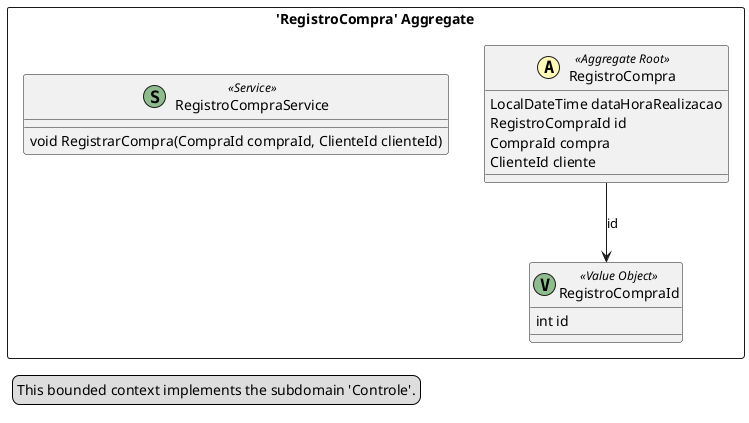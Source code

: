 @startuml

skinparam componentStyle uml2

package "'RegistroCompra' Aggregate" <<Rectangle>> {
	class RegistroCompra <<(A,#fffab8) Aggregate Root>> {
		LocalDateTime dataHoraRealizacao
		RegistroCompraId id
		CompraId compra
		ClienteId cliente
	}
	class RegistroCompraId <<(V,DarkSeaGreen) Value Object>> {
		int id
	}
	class RegistroCompraService <<(S,DarkSeaGreen) Service>> {
		void RegistrarCompra(CompraId compraId, ClienteId clienteId)
	}
}
RegistroCompra --> RegistroCompraId : id
legend left
  This bounded context implements the subdomain 'Controle'.
end legend


@enduml
